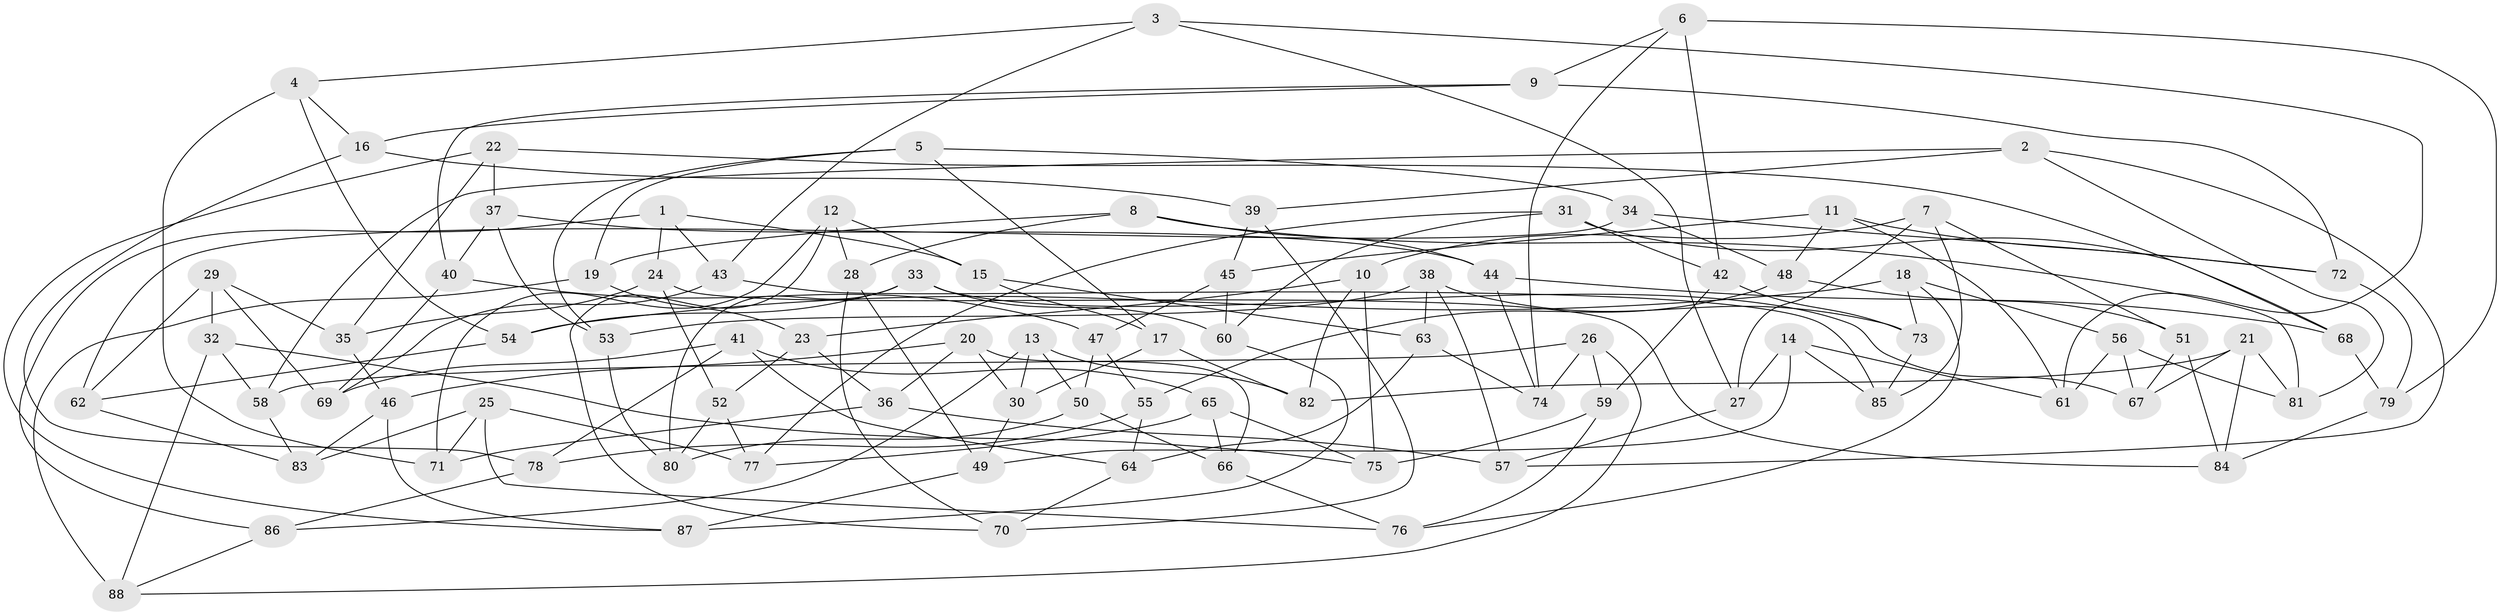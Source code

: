 // Generated by graph-tools (version 1.1) at 2025/58/03/09/25 04:58:52]
// undirected, 88 vertices, 176 edges
graph export_dot {
graph [start="1"]
  node [color=gray90,style=filled];
  1;
  2;
  3;
  4;
  5;
  6;
  7;
  8;
  9;
  10;
  11;
  12;
  13;
  14;
  15;
  16;
  17;
  18;
  19;
  20;
  21;
  22;
  23;
  24;
  25;
  26;
  27;
  28;
  29;
  30;
  31;
  32;
  33;
  34;
  35;
  36;
  37;
  38;
  39;
  40;
  41;
  42;
  43;
  44;
  45;
  46;
  47;
  48;
  49;
  50;
  51;
  52;
  53;
  54;
  55;
  56;
  57;
  58;
  59;
  60;
  61;
  62;
  63;
  64;
  65;
  66;
  67;
  68;
  69;
  70;
  71;
  72;
  73;
  74;
  75;
  76;
  77;
  78;
  79;
  80;
  81;
  82;
  83;
  84;
  85;
  86;
  87;
  88;
  1 -- 43;
  1 -- 15;
  1 -- 86;
  1 -- 24;
  2 -- 81;
  2 -- 58;
  2 -- 39;
  2 -- 57;
  3 -- 27;
  3 -- 43;
  3 -- 61;
  3 -- 4;
  4 -- 54;
  4 -- 71;
  4 -- 16;
  5 -- 19;
  5 -- 34;
  5 -- 17;
  5 -- 53;
  6 -- 9;
  6 -- 74;
  6 -- 79;
  6 -- 42;
  7 -- 51;
  7 -- 27;
  7 -- 10;
  7 -- 85;
  8 -- 44;
  8 -- 19;
  8 -- 28;
  8 -- 81;
  9 -- 16;
  9 -- 40;
  9 -- 72;
  10 -- 82;
  10 -- 23;
  10 -- 75;
  11 -- 48;
  11 -- 61;
  11 -- 45;
  11 -- 72;
  12 -- 71;
  12 -- 28;
  12 -- 70;
  12 -- 15;
  13 -- 50;
  13 -- 86;
  13 -- 30;
  13 -- 82;
  14 -- 49;
  14 -- 85;
  14 -- 27;
  14 -- 61;
  15 -- 63;
  15 -- 17;
  16 -- 78;
  16 -- 39;
  17 -- 82;
  17 -- 30;
  18 -- 73;
  18 -- 76;
  18 -- 56;
  18 -- 54;
  19 -- 88;
  19 -- 23;
  20 -- 46;
  20 -- 36;
  20 -- 30;
  20 -- 66;
  21 -- 82;
  21 -- 84;
  21 -- 67;
  21 -- 81;
  22 -- 87;
  22 -- 35;
  22 -- 37;
  22 -- 68;
  23 -- 36;
  23 -- 52;
  24 -- 52;
  24 -- 84;
  24 -- 35;
  25 -- 83;
  25 -- 76;
  25 -- 77;
  25 -- 71;
  26 -- 59;
  26 -- 58;
  26 -- 74;
  26 -- 88;
  27 -- 57;
  28 -- 70;
  28 -- 49;
  29 -- 62;
  29 -- 35;
  29 -- 69;
  29 -- 32;
  30 -- 49;
  31 -- 68;
  31 -- 60;
  31 -- 42;
  31 -- 77;
  32 -- 88;
  32 -- 58;
  32 -- 75;
  33 -- 54;
  33 -- 80;
  33 -- 67;
  33 -- 60;
  34 -- 72;
  34 -- 48;
  34 -- 62;
  35 -- 46;
  36 -- 57;
  36 -- 71;
  37 -- 53;
  37 -- 40;
  37 -- 44;
  38 -- 73;
  38 -- 57;
  38 -- 63;
  38 -- 53;
  39 -- 70;
  39 -- 45;
  40 -- 69;
  40 -- 47;
  41 -- 78;
  41 -- 65;
  41 -- 64;
  41 -- 69;
  42 -- 73;
  42 -- 59;
  43 -- 69;
  43 -- 85;
  44 -- 68;
  44 -- 74;
  45 -- 47;
  45 -- 60;
  46 -- 87;
  46 -- 83;
  47 -- 50;
  47 -- 55;
  48 -- 51;
  48 -- 55;
  49 -- 87;
  50 -- 80;
  50 -- 66;
  51 -- 84;
  51 -- 67;
  52 -- 80;
  52 -- 77;
  53 -- 80;
  54 -- 62;
  55 -- 64;
  55 -- 78;
  56 -- 61;
  56 -- 81;
  56 -- 67;
  58 -- 83;
  59 -- 75;
  59 -- 76;
  60 -- 87;
  62 -- 83;
  63 -- 64;
  63 -- 74;
  64 -- 70;
  65 -- 77;
  65 -- 75;
  65 -- 66;
  66 -- 76;
  68 -- 79;
  72 -- 79;
  73 -- 85;
  78 -- 86;
  79 -- 84;
  86 -- 88;
}
